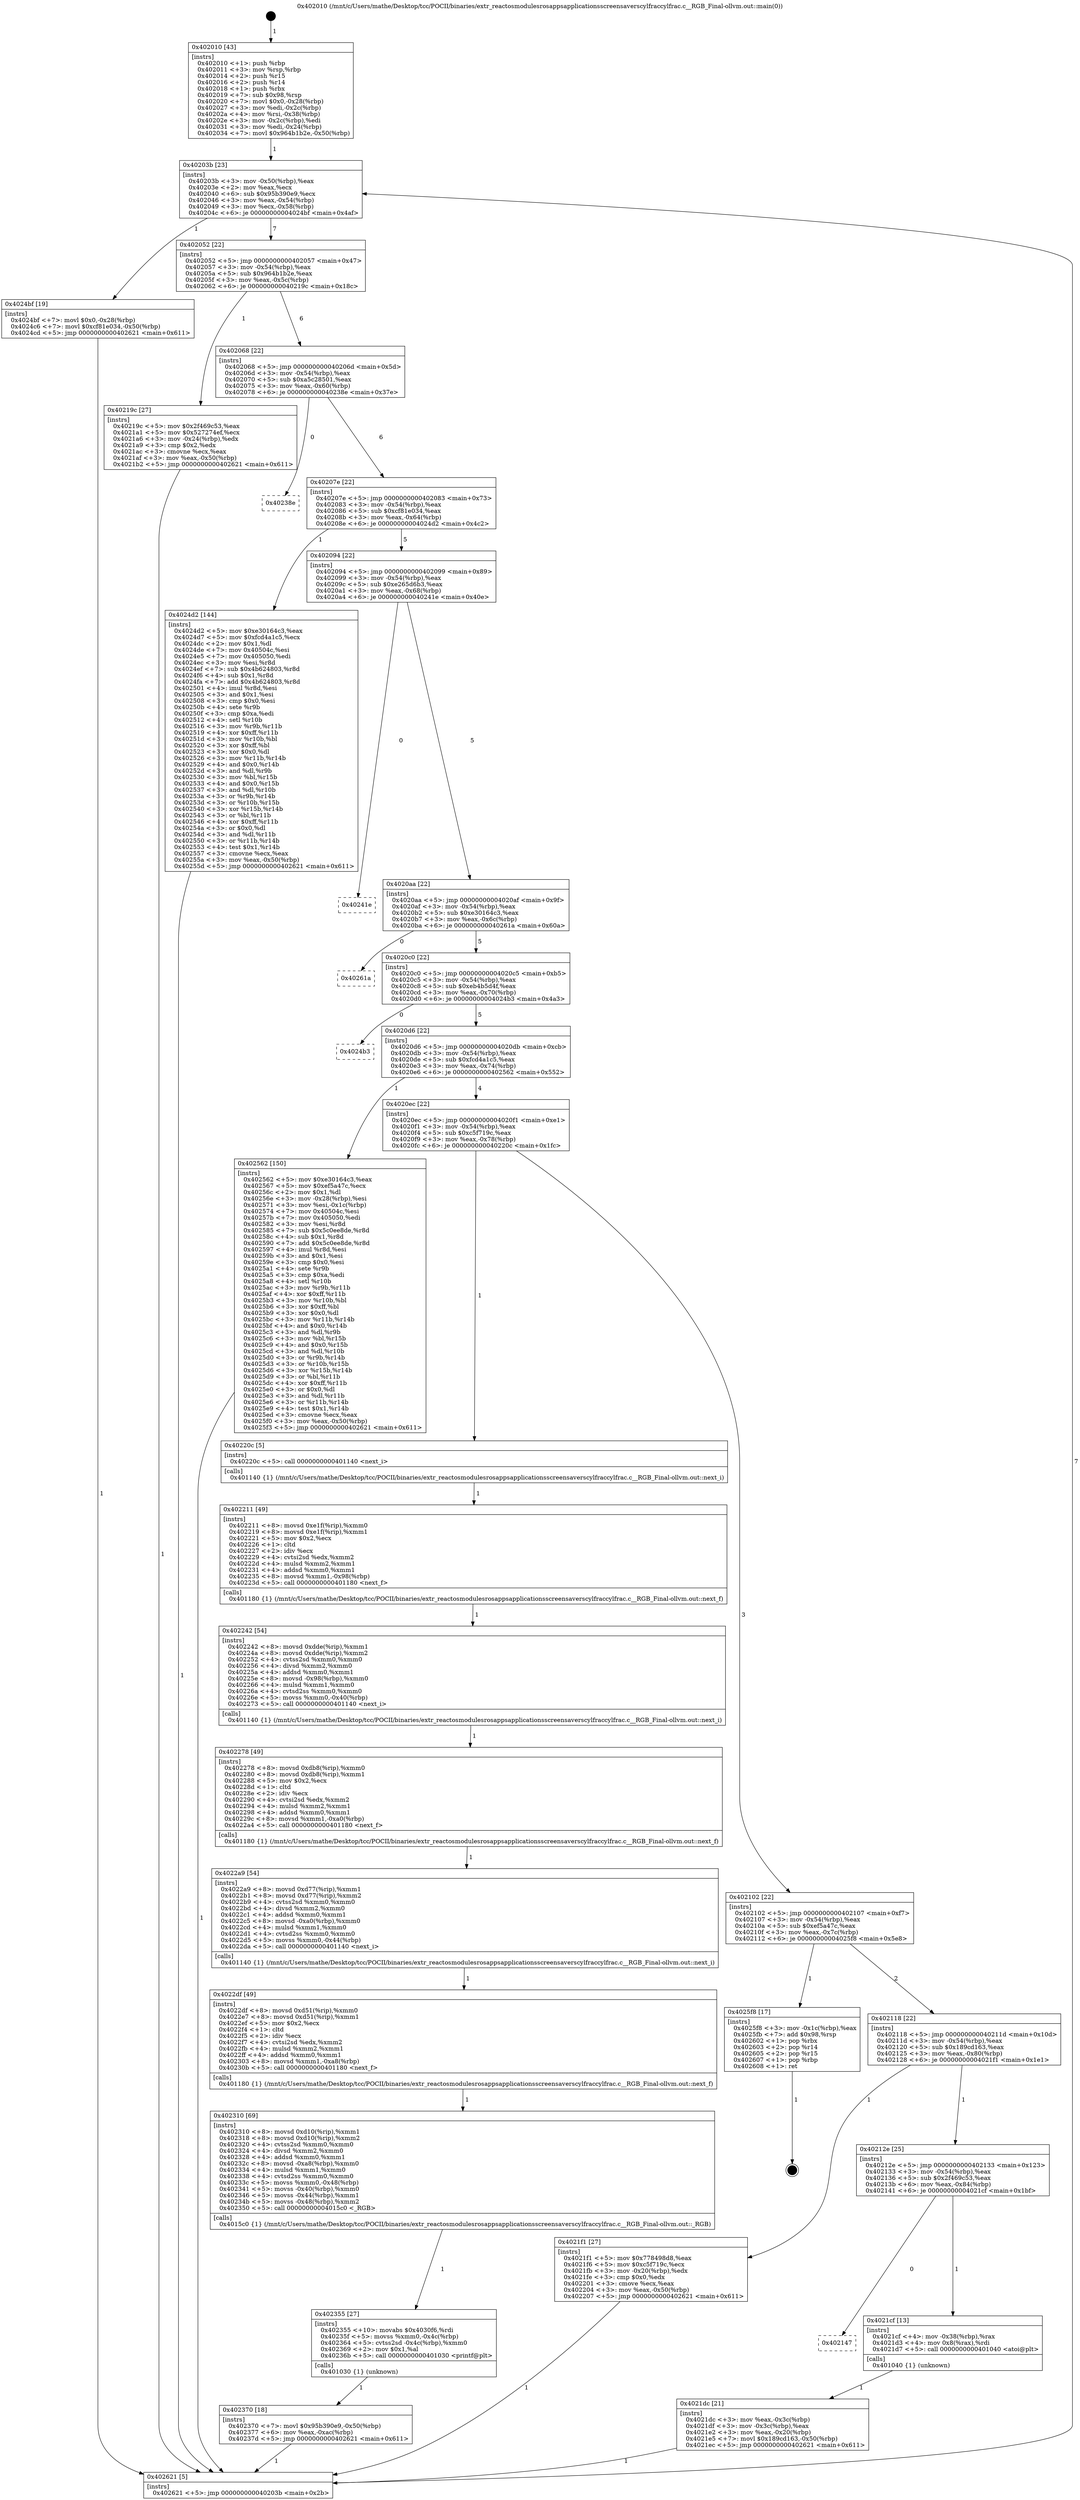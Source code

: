 digraph "0x402010" {
  label = "0x402010 (/mnt/c/Users/mathe/Desktop/tcc/POCII/binaries/extr_reactosmodulesrosappsapplicationsscreensaverscylfraccylfrac.c__RGB_Final-ollvm.out::main(0))"
  labelloc = "t"
  node[shape=record]

  Entry [label="",width=0.3,height=0.3,shape=circle,fillcolor=black,style=filled]
  "0x40203b" [label="{
     0x40203b [23]\l
     | [instrs]\l
     &nbsp;&nbsp;0x40203b \<+3\>: mov -0x50(%rbp),%eax\l
     &nbsp;&nbsp;0x40203e \<+2\>: mov %eax,%ecx\l
     &nbsp;&nbsp;0x402040 \<+6\>: sub $0x95b390e9,%ecx\l
     &nbsp;&nbsp;0x402046 \<+3\>: mov %eax,-0x54(%rbp)\l
     &nbsp;&nbsp;0x402049 \<+3\>: mov %ecx,-0x58(%rbp)\l
     &nbsp;&nbsp;0x40204c \<+6\>: je 00000000004024bf \<main+0x4af\>\l
  }"]
  "0x4024bf" [label="{
     0x4024bf [19]\l
     | [instrs]\l
     &nbsp;&nbsp;0x4024bf \<+7\>: movl $0x0,-0x28(%rbp)\l
     &nbsp;&nbsp;0x4024c6 \<+7\>: movl $0xcf81e034,-0x50(%rbp)\l
     &nbsp;&nbsp;0x4024cd \<+5\>: jmp 0000000000402621 \<main+0x611\>\l
  }"]
  "0x402052" [label="{
     0x402052 [22]\l
     | [instrs]\l
     &nbsp;&nbsp;0x402052 \<+5\>: jmp 0000000000402057 \<main+0x47\>\l
     &nbsp;&nbsp;0x402057 \<+3\>: mov -0x54(%rbp),%eax\l
     &nbsp;&nbsp;0x40205a \<+5\>: sub $0x964b1b2e,%eax\l
     &nbsp;&nbsp;0x40205f \<+3\>: mov %eax,-0x5c(%rbp)\l
     &nbsp;&nbsp;0x402062 \<+6\>: je 000000000040219c \<main+0x18c\>\l
  }"]
  Exit [label="",width=0.3,height=0.3,shape=circle,fillcolor=black,style=filled,peripheries=2]
  "0x40219c" [label="{
     0x40219c [27]\l
     | [instrs]\l
     &nbsp;&nbsp;0x40219c \<+5\>: mov $0x2f469c53,%eax\l
     &nbsp;&nbsp;0x4021a1 \<+5\>: mov $0x527274ef,%ecx\l
     &nbsp;&nbsp;0x4021a6 \<+3\>: mov -0x24(%rbp),%edx\l
     &nbsp;&nbsp;0x4021a9 \<+3\>: cmp $0x2,%edx\l
     &nbsp;&nbsp;0x4021ac \<+3\>: cmovne %ecx,%eax\l
     &nbsp;&nbsp;0x4021af \<+3\>: mov %eax,-0x50(%rbp)\l
     &nbsp;&nbsp;0x4021b2 \<+5\>: jmp 0000000000402621 \<main+0x611\>\l
  }"]
  "0x402068" [label="{
     0x402068 [22]\l
     | [instrs]\l
     &nbsp;&nbsp;0x402068 \<+5\>: jmp 000000000040206d \<main+0x5d\>\l
     &nbsp;&nbsp;0x40206d \<+3\>: mov -0x54(%rbp),%eax\l
     &nbsp;&nbsp;0x402070 \<+5\>: sub $0xa5c28501,%eax\l
     &nbsp;&nbsp;0x402075 \<+3\>: mov %eax,-0x60(%rbp)\l
     &nbsp;&nbsp;0x402078 \<+6\>: je 000000000040238e \<main+0x37e\>\l
  }"]
  "0x402621" [label="{
     0x402621 [5]\l
     | [instrs]\l
     &nbsp;&nbsp;0x402621 \<+5\>: jmp 000000000040203b \<main+0x2b\>\l
  }"]
  "0x402010" [label="{
     0x402010 [43]\l
     | [instrs]\l
     &nbsp;&nbsp;0x402010 \<+1\>: push %rbp\l
     &nbsp;&nbsp;0x402011 \<+3\>: mov %rsp,%rbp\l
     &nbsp;&nbsp;0x402014 \<+2\>: push %r15\l
     &nbsp;&nbsp;0x402016 \<+2\>: push %r14\l
     &nbsp;&nbsp;0x402018 \<+1\>: push %rbx\l
     &nbsp;&nbsp;0x402019 \<+7\>: sub $0x98,%rsp\l
     &nbsp;&nbsp;0x402020 \<+7\>: movl $0x0,-0x28(%rbp)\l
     &nbsp;&nbsp;0x402027 \<+3\>: mov %edi,-0x2c(%rbp)\l
     &nbsp;&nbsp;0x40202a \<+4\>: mov %rsi,-0x38(%rbp)\l
     &nbsp;&nbsp;0x40202e \<+3\>: mov -0x2c(%rbp),%edi\l
     &nbsp;&nbsp;0x402031 \<+3\>: mov %edi,-0x24(%rbp)\l
     &nbsp;&nbsp;0x402034 \<+7\>: movl $0x964b1b2e,-0x50(%rbp)\l
  }"]
  "0x402370" [label="{
     0x402370 [18]\l
     | [instrs]\l
     &nbsp;&nbsp;0x402370 \<+7\>: movl $0x95b390e9,-0x50(%rbp)\l
     &nbsp;&nbsp;0x402377 \<+6\>: mov %eax,-0xac(%rbp)\l
     &nbsp;&nbsp;0x40237d \<+5\>: jmp 0000000000402621 \<main+0x611\>\l
  }"]
  "0x40238e" [label="{
     0x40238e\l
  }", style=dashed]
  "0x40207e" [label="{
     0x40207e [22]\l
     | [instrs]\l
     &nbsp;&nbsp;0x40207e \<+5\>: jmp 0000000000402083 \<main+0x73\>\l
     &nbsp;&nbsp;0x402083 \<+3\>: mov -0x54(%rbp),%eax\l
     &nbsp;&nbsp;0x402086 \<+5\>: sub $0xcf81e034,%eax\l
     &nbsp;&nbsp;0x40208b \<+3\>: mov %eax,-0x64(%rbp)\l
     &nbsp;&nbsp;0x40208e \<+6\>: je 00000000004024d2 \<main+0x4c2\>\l
  }"]
  "0x402355" [label="{
     0x402355 [27]\l
     | [instrs]\l
     &nbsp;&nbsp;0x402355 \<+10\>: movabs $0x4030f6,%rdi\l
     &nbsp;&nbsp;0x40235f \<+5\>: movss %xmm0,-0x4c(%rbp)\l
     &nbsp;&nbsp;0x402364 \<+5\>: cvtss2sd -0x4c(%rbp),%xmm0\l
     &nbsp;&nbsp;0x402369 \<+2\>: mov $0x1,%al\l
     &nbsp;&nbsp;0x40236b \<+5\>: call 0000000000401030 \<printf@plt\>\l
     | [calls]\l
     &nbsp;&nbsp;0x401030 \{1\} (unknown)\l
  }"]
  "0x4024d2" [label="{
     0x4024d2 [144]\l
     | [instrs]\l
     &nbsp;&nbsp;0x4024d2 \<+5\>: mov $0xe30164c3,%eax\l
     &nbsp;&nbsp;0x4024d7 \<+5\>: mov $0xfcd4a1c5,%ecx\l
     &nbsp;&nbsp;0x4024dc \<+2\>: mov $0x1,%dl\l
     &nbsp;&nbsp;0x4024de \<+7\>: mov 0x40504c,%esi\l
     &nbsp;&nbsp;0x4024e5 \<+7\>: mov 0x405050,%edi\l
     &nbsp;&nbsp;0x4024ec \<+3\>: mov %esi,%r8d\l
     &nbsp;&nbsp;0x4024ef \<+7\>: sub $0x4b624803,%r8d\l
     &nbsp;&nbsp;0x4024f6 \<+4\>: sub $0x1,%r8d\l
     &nbsp;&nbsp;0x4024fa \<+7\>: add $0x4b624803,%r8d\l
     &nbsp;&nbsp;0x402501 \<+4\>: imul %r8d,%esi\l
     &nbsp;&nbsp;0x402505 \<+3\>: and $0x1,%esi\l
     &nbsp;&nbsp;0x402508 \<+3\>: cmp $0x0,%esi\l
     &nbsp;&nbsp;0x40250b \<+4\>: sete %r9b\l
     &nbsp;&nbsp;0x40250f \<+3\>: cmp $0xa,%edi\l
     &nbsp;&nbsp;0x402512 \<+4\>: setl %r10b\l
     &nbsp;&nbsp;0x402516 \<+3\>: mov %r9b,%r11b\l
     &nbsp;&nbsp;0x402519 \<+4\>: xor $0xff,%r11b\l
     &nbsp;&nbsp;0x40251d \<+3\>: mov %r10b,%bl\l
     &nbsp;&nbsp;0x402520 \<+3\>: xor $0xff,%bl\l
     &nbsp;&nbsp;0x402523 \<+3\>: xor $0x0,%dl\l
     &nbsp;&nbsp;0x402526 \<+3\>: mov %r11b,%r14b\l
     &nbsp;&nbsp;0x402529 \<+4\>: and $0x0,%r14b\l
     &nbsp;&nbsp;0x40252d \<+3\>: and %dl,%r9b\l
     &nbsp;&nbsp;0x402530 \<+3\>: mov %bl,%r15b\l
     &nbsp;&nbsp;0x402533 \<+4\>: and $0x0,%r15b\l
     &nbsp;&nbsp;0x402537 \<+3\>: and %dl,%r10b\l
     &nbsp;&nbsp;0x40253a \<+3\>: or %r9b,%r14b\l
     &nbsp;&nbsp;0x40253d \<+3\>: or %r10b,%r15b\l
     &nbsp;&nbsp;0x402540 \<+3\>: xor %r15b,%r14b\l
     &nbsp;&nbsp;0x402543 \<+3\>: or %bl,%r11b\l
     &nbsp;&nbsp;0x402546 \<+4\>: xor $0xff,%r11b\l
     &nbsp;&nbsp;0x40254a \<+3\>: or $0x0,%dl\l
     &nbsp;&nbsp;0x40254d \<+3\>: and %dl,%r11b\l
     &nbsp;&nbsp;0x402550 \<+3\>: or %r11b,%r14b\l
     &nbsp;&nbsp;0x402553 \<+4\>: test $0x1,%r14b\l
     &nbsp;&nbsp;0x402557 \<+3\>: cmovne %ecx,%eax\l
     &nbsp;&nbsp;0x40255a \<+3\>: mov %eax,-0x50(%rbp)\l
     &nbsp;&nbsp;0x40255d \<+5\>: jmp 0000000000402621 \<main+0x611\>\l
  }"]
  "0x402094" [label="{
     0x402094 [22]\l
     | [instrs]\l
     &nbsp;&nbsp;0x402094 \<+5\>: jmp 0000000000402099 \<main+0x89\>\l
     &nbsp;&nbsp;0x402099 \<+3\>: mov -0x54(%rbp),%eax\l
     &nbsp;&nbsp;0x40209c \<+5\>: sub $0xe265d6b3,%eax\l
     &nbsp;&nbsp;0x4020a1 \<+3\>: mov %eax,-0x68(%rbp)\l
     &nbsp;&nbsp;0x4020a4 \<+6\>: je 000000000040241e \<main+0x40e\>\l
  }"]
  "0x402310" [label="{
     0x402310 [69]\l
     | [instrs]\l
     &nbsp;&nbsp;0x402310 \<+8\>: movsd 0xd10(%rip),%xmm1\l
     &nbsp;&nbsp;0x402318 \<+8\>: movsd 0xd10(%rip),%xmm2\l
     &nbsp;&nbsp;0x402320 \<+4\>: cvtss2sd %xmm0,%xmm0\l
     &nbsp;&nbsp;0x402324 \<+4\>: divsd %xmm2,%xmm0\l
     &nbsp;&nbsp;0x402328 \<+4\>: addsd %xmm0,%xmm1\l
     &nbsp;&nbsp;0x40232c \<+8\>: movsd -0xa8(%rbp),%xmm0\l
     &nbsp;&nbsp;0x402334 \<+4\>: mulsd %xmm1,%xmm0\l
     &nbsp;&nbsp;0x402338 \<+4\>: cvtsd2ss %xmm0,%xmm0\l
     &nbsp;&nbsp;0x40233c \<+5\>: movss %xmm0,-0x48(%rbp)\l
     &nbsp;&nbsp;0x402341 \<+5\>: movss -0x40(%rbp),%xmm0\l
     &nbsp;&nbsp;0x402346 \<+5\>: movss -0x44(%rbp),%xmm1\l
     &nbsp;&nbsp;0x40234b \<+5\>: movss -0x48(%rbp),%xmm2\l
     &nbsp;&nbsp;0x402350 \<+5\>: call 00000000004015c0 \<_RGB\>\l
     | [calls]\l
     &nbsp;&nbsp;0x4015c0 \{1\} (/mnt/c/Users/mathe/Desktop/tcc/POCII/binaries/extr_reactosmodulesrosappsapplicationsscreensaverscylfraccylfrac.c__RGB_Final-ollvm.out::_RGB)\l
  }"]
  "0x40241e" [label="{
     0x40241e\l
  }", style=dashed]
  "0x4020aa" [label="{
     0x4020aa [22]\l
     | [instrs]\l
     &nbsp;&nbsp;0x4020aa \<+5\>: jmp 00000000004020af \<main+0x9f\>\l
     &nbsp;&nbsp;0x4020af \<+3\>: mov -0x54(%rbp),%eax\l
     &nbsp;&nbsp;0x4020b2 \<+5\>: sub $0xe30164c3,%eax\l
     &nbsp;&nbsp;0x4020b7 \<+3\>: mov %eax,-0x6c(%rbp)\l
     &nbsp;&nbsp;0x4020ba \<+6\>: je 000000000040261a \<main+0x60a\>\l
  }"]
  "0x4022df" [label="{
     0x4022df [49]\l
     | [instrs]\l
     &nbsp;&nbsp;0x4022df \<+8\>: movsd 0xd51(%rip),%xmm0\l
     &nbsp;&nbsp;0x4022e7 \<+8\>: movsd 0xd51(%rip),%xmm1\l
     &nbsp;&nbsp;0x4022ef \<+5\>: mov $0x2,%ecx\l
     &nbsp;&nbsp;0x4022f4 \<+1\>: cltd\l
     &nbsp;&nbsp;0x4022f5 \<+2\>: idiv %ecx\l
     &nbsp;&nbsp;0x4022f7 \<+4\>: cvtsi2sd %edx,%xmm2\l
     &nbsp;&nbsp;0x4022fb \<+4\>: mulsd %xmm2,%xmm1\l
     &nbsp;&nbsp;0x4022ff \<+4\>: addsd %xmm0,%xmm1\l
     &nbsp;&nbsp;0x402303 \<+8\>: movsd %xmm1,-0xa8(%rbp)\l
     &nbsp;&nbsp;0x40230b \<+5\>: call 0000000000401180 \<next_f\>\l
     | [calls]\l
     &nbsp;&nbsp;0x401180 \{1\} (/mnt/c/Users/mathe/Desktop/tcc/POCII/binaries/extr_reactosmodulesrosappsapplicationsscreensaverscylfraccylfrac.c__RGB_Final-ollvm.out::next_f)\l
  }"]
  "0x40261a" [label="{
     0x40261a\l
  }", style=dashed]
  "0x4020c0" [label="{
     0x4020c0 [22]\l
     | [instrs]\l
     &nbsp;&nbsp;0x4020c0 \<+5\>: jmp 00000000004020c5 \<main+0xb5\>\l
     &nbsp;&nbsp;0x4020c5 \<+3\>: mov -0x54(%rbp),%eax\l
     &nbsp;&nbsp;0x4020c8 \<+5\>: sub $0xeb4b5d4f,%eax\l
     &nbsp;&nbsp;0x4020cd \<+3\>: mov %eax,-0x70(%rbp)\l
     &nbsp;&nbsp;0x4020d0 \<+6\>: je 00000000004024b3 \<main+0x4a3\>\l
  }"]
  "0x4022a9" [label="{
     0x4022a9 [54]\l
     | [instrs]\l
     &nbsp;&nbsp;0x4022a9 \<+8\>: movsd 0xd77(%rip),%xmm1\l
     &nbsp;&nbsp;0x4022b1 \<+8\>: movsd 0xd77(%rip),%xmm2\l
     &nbsp;&nbsp;0x4022b9 \<+4\>: cvtss2sd %xmm0,%xmm0\l
     &nbsp;&nbsp;0x4022bd \<+4\>: divsd %xmm2,%xmm0\l
     &nbsp;&nbsp;0x4022c1 \<+4\>: addsd %xmm0,%xmm1\l
     &nbsp;&nbsp;0x4022c5 \<+8\>: movsd -0xa0(%rbp),%xmm0\l
     &nbsp;&nbsp;0x4022cd \<+4\>: mulsd %xmm1,%xmm0\l
     &nbsp;&nbsp;0x4022d1 \<+4\>: cvtsd2ss %xmm0,%xmm0\l
     &nbsp;&nbsp;0x4022d5 \<+5\>: movss %xmm0,-0x44(%rbp)\l
     &nbsp;&nbsp;0x4022da \<+5\>: call 0000000000401140 \<next_i\>\l
     | [calls]\l
     &nbsp;&nbsp;0x401140 \{1\} (/mnt/c/Users/mathe/Desktop/tcc/POCII/binaries/extr_reactosmodulesrosappsapplicationsscreensaverscylfraccylfrac.c__RGB_Final-ollvm.out::next_i)\l
  }"]
  "0x4024b3" [label="{
     0x4024b3\l
  }", style=dashed]
  "0x4020d6" [label="{
     0x4020d6 [22]\l
     | [instrs]\l
     &nbsp;&nbsp;0x4020d6 \<+5\>: jmp 00000000004020db \<main+0xcb\>\l
     &nbsp;&nbsp;0x4020db \<+3\>: mov -0x54(%rbp),%eax\l
     &nbsp;&nbsp;0x4020de \<+5\>: sub $0xfcd4a1c5,%eax\l
     &nbsp;&nbsp;0x4020e3 \<+3\>: mov %eax,-0x74(%rbp)\l
     &nbsp;&nbsp;0x4020e6 \<+6\>: je 0000000000402562 \<main+0x552\>\l
  }"]
  "0x402278" [label="{
     0x402278 [49]\l
     | [instrs]\l
     &nbsp;&nbsp;0x402278 \<+8\>: movsd 0xdb8(%rip),%xmm0\l
     &nbsp;&nbsp;0x402280 \<+8\>: movsd 0xdb8(%rip),%xmm1\l
     &nbsp;&nbsp;0x402288 \<+5\>: mov $0x2,%ecx\l
     &nbsp;&nbsp;0x40228d \<+1\>: cltd\l
     &nbsp;&nbsp;0x40228e \<+2\>: idiv %ecx\l
     &nbsp;&nbsp;0x402290 \<+4\>: cvtsi2sd %edx,%xmm2\l
     &nbsp;&nbsp;0x402294 \<+4\>: mulsd %xmm2,%xmm1\l
     &nbsp;&nbsp;0x402298 \<+4\>: addsd %xmm0,%xmm1\l
     &nbsp;&nbsp;0x40229c \<+8\>: movsd %xmm1,-0xa0(%rbp)\l
     &nbsp;&nbsp;0x4022a4 \<+5\>: call 0000000000401180 \<next_f\>\l
     | [calls]\l
     &nbsp;&nbsp;0x401180 \{1\} (/mnt/c/Users/mathe/Desktop/tcc/POCII/binaries/extr_reactosmodulesrosappsapplicationsscreensaverscylfraccylfrac.c__RGB_Final-ollvm.out::next_f)\l
  }"]
  "0x402562" [label="{
     0x402562 [150]\l
     | [instrs]\l
     &nbsp;&nbsp;0x402562 \<+5\>: mov $0xe30164c3,%eax\l
     &nbsp;&nbsp;0x402567 \<+5\>: mov $0xef5a47c,%ecx\l
     &nbsp;&nbsp;0x40256c \<+2\>: mov $0x1,%dl\l
     &nbsp;&nbsp;0x40256e \<+3\>: mov -0x28(%rbp),%esi\l
     &nbsp;&nbsp;0x402571 \<+3\>: mov %esi,-0x1c(%rbp)\l
     &nbsp;&nbsp;0x402574 \<+7\>: mov 0x40504c,%esi\l
     &nbsp;&nbsp;0x40257b \<+7\>: mov 0x405050,%edi\l
     &nbsp;&nbsp;0x402582 \<+3\>: mov %esi,%r8d\l
     &nbsp;&nbsp;0x402585 \<+7\>: sub $0x5c0ee8de,%r8d\l
     &nbsp;&nbsp;0x40258c \<+4\>: sub $0x1,%r8d\l
     &nbsp;&nbsp;0x402590 \<+7\>: add $0x5c0ee8de,%r8d\l
     &nbsp;&nbsp;0x402597 \<+4\>: imul %r8d,%esi\l
     &nbsp;&nbsp;0x40259b \<+3\>: and $0x1,%esi\l
     &nbsp;&nbsp;0x40259e \<+3\>: cmp $0x0,%esi\l
     &nbsp;&nbsp;0x4025a1 \<+4\>: sete %r9b\l
     &nbsp;&nbsp;0x4025a5 \<+3\>: cmp $0xa,%edi\l
     &nbsp;&nbsp;0x4025a8 \<+4\>: setl %r10b\l
     &nbsp;&nbsp;0x4025ac \<+3\>: mov %r9b,%r11b\l
     &nbsp;&nbsp;0x4025af \<+4\>: xor $0xff,%r11b\l
     &nbsp;&nbsp;0x4025b3 \<+3\>: mov %r10b,%bl\l
     &nbsp;&nbsp;0x4025b6 \<+3\>: xor $0xff,%bl\l
     &nbsp;&nbsp;0x4025b9 \<+3\>: xor $0x0,%dl\l
     &nbsp;&nbsp;0x4025bc \<+3\>: mov %r11b,%r14b\l
     &nbsp;&nbsp;0x4025bf \<+4\>: and $0x0,%r14b\l
     &nbsp;&nbsp;0x4025c3 \<+3\>: and %dl,%r9b\l
     &nbsp;&nbsp;0x4025c6 \<+3\>: mov %bl,%r15b\l
     &nbsp;&nbsp;0x4025c9 \<+4\>: and $0x0,%r15b\l
     &nbsp;&nbsp;0x4025cd \<+3\>: and %dl,%r10b\l
     &nbsp;&nbsp;0x4025d0 \<+3\>: or %r9b,%r14b\l
     &nbsp;&nbsp;0x4025d3 \<+3\>: or %r10b,%r15b\l
     &nbsp;&nbsp;0x4025d6 \<+3\>: xor %r15b,%r14b\l
     &nbsp;&nbsp;0x4025d9 \<+3\>: or %bl,%r11b\l
     &nbsp;&nbsp;0x4025dc \<+4\>: xor $0xff,%r11b\l
     &nbsp;&nbsp;0x4025e0 \<+3\>: or $0x0,%dl\l
     &nbsp;&nbsp;0x4025e3 \<+3\>: and %dl,%r11b\l
     &nbsp;&nbsp;0x4025e6 \<+3\>: or %r11b,%r14b\l
     &nbsp;&nbsp;0x4025e9 \<+4\>: test $0x1,%r14b\l
     &nbsp;&nbsp;0x4025ed \<+3\>: cmovne %ecx,%eax\l
     &nbsp;&nbsp;0x4025f0 \<+3\>: mov %eax,-0x50(%rbp)\l
     &nbsp;&nbsp;0x4025f3 \<+5\>: jmp 0000000000402621 \<main+0x611\>\l
  }"]
  "0x4020ec" [label="{
     0x4020ec [22]\l
     | [instrs]\l
     &nbsp;&nbsp;0x4020ec \<+5\>: jmp 00000000004020f1 \<main+0xe1\>\l
     &nbsp;&nbsp;0x4020f1 \<+3\>: mov -0x54(%rbp),%eax\l
     &nbsp;&nbsp;0x4020f4 \<+5\>: sub $0xc5f719c,%eax\l
     &nbsp;&nbsp;0x4020f9 \<+3\>: mov %eax,-0x78(%rbp)\l
     &nbsp;&nbsp;0x4020fc \<+6\>: je 000000000040220c \<main+0x1fc\>\l
  }"]
  "0x402242" [label="{
     0x402242 [54]\l
     | [instrs]\l
     &nbsp;&nbsp;0x402242 \<+8\>: movsd 0xdde(%rip),%xmm1\l
     &nbsp;&nbsp;0x40224a \<+8\>: movsd 0xdde(%rip),%xmm2\l
     &nbsp;&nbsp;0x402252 \<+4\>: cvtss2sd %xmm0,%xmm0\l
     &nbsp;&nbsp;0x402256 \<+4\>: divsd %xmm2,%xmm0\l
     &nbsp;&nbsp;0x40225a \<+4\>: addsd %xmm0,%xmm1\l
     &nbsp;&nbsp;0x40225e \<+8\>: movsd -0x98(%rbp),%xmm0\l
     &nbsp;&nbsp;0x402266 \<+4\>: mulsd %xmm1,%xmm0\l
     &nbsp;&nbsp;0x40226a \<+4\>: cvtsd2ss %xmm0,%xmm0\l
     &nbsp;&nbsp;0x40226e \<+5\>: movss %xmm0,-0x40(%rbp)\l
     &nbsp;&nbsp;0x402273 \<+5\>: call 0000000000401140 \<next_i\>\l
     | [calls]\l
     &nbsp;&nbsp;0x401140 \{1\} (/mnt/c/Users/mathe/Desktop/tcc/POCII/binaries/extr_reactosmodulesrosappsapplicationsscreensaverscylfraccylfrac.c__RGB_Final-ollvm.out::next_i)\l
  }"]
  "0x40220c" [label="{
     0x40220c [5]\l
     | [instrs]\l
     &nbsp;&nbsp;0x40220c \<+5\>: call 0000000000401140 \<next_i\>\l
     | [calls]\l
     &nbsp;&nbsp;0x401140 \{1\} (/mnt/c/Users/mathe/Desktop/tcc/POCII/binaries/extr_reactosmodulesrosappsapplicationsscreensaverscylfraccylfrac.c__RGB_Final-ollvm.out::next_i)\l
  }"]
  "0x402102" [label="{
     0x402102 [22]\l
     | [instrs]\l
     &nbsp;&nbsp;0x402102 \<+5\>: jmp 0000000000402107 \<main+0xf7\>\l
     &nbsp;&nbsp;0x402107 \<+3\>: mov -0x54(%rbp),%eax\l
     &nbsp;&nbsp;0x40210a \<+5\>: sub $0xef5a47c,%eax\l
     &nbsp;&nbsp;0x40210f \<+3\>: mov %eax,-0x7c(%rbp)\l
     &nbsp;&nbsp;0x402112 \<+6\>: je 00000000004025f8 \<main+0x5e8\>\l
  }"]
  "0x402211" [label="{
     0x402211 [49]\l
     | [instrs]\l
     &nbsp;&nbsp;0x402211 \<+8\>: movsd 0xe1f(%rip),%xmm0\l
     &nbsp;&nbsp;0x402219 \<+8\>: movsd 0xe1f(%rip),%xmm1\l
     &nbsp;&nbsp;0x402221 \<+5\>: mov $0x2,%ecx\l
     &nbsp;&nbsp;0x402226 \<+1\>: cltd\l
     &nbsp;&nbsp;0x402227 \<+2\>: idiv %ecx\l
     &nbsp;&nbsp;0x402229 \<+4\>: cvtsi2sd %edx,%xmm2\l
     &nbsp;&nbsp;0x40222d \<+4\>: mulsd %xmm2,%xmm1\l
     &nbsp;&nbsp;0x402231 \<+4\>: addsd %xmm0,%xmm1\l
     &nbsp;&nbsp;0x402235 \<+8\>: movsd %xmm1,-0x98(%rbp)\l
     &nbsp;&nbsp;0x40223d \<+5\>: call 0000000000401180 \<next_f\>\l
     | [calls]\l
     &nbsp;&nbsp;0x401180 \{1\} (/mnt/c/Users/mathe/Desktop/tcc/POCII/binaries/extr_reactosmodulesrosappsapplicationsscreensaverscylfraccylfrac.c__RGB_Final-ollvm.out::next_f)\l
  }"]
  "0x4025f8" [label="{
     0x4025f8 [17]\l
     | [instrs]\l
     &nbsp;&nbsp;0x4025f8 \<+3\>: mov -0x1c(%rbp),%eax\l
     &nbsp;&nbsp;0x4025fb \<+7\>: add $0x98,%rsp\l
     &nbsp;&nbsp;0x402602 \<+1\>: pop %rbx\l
     &nbsp;&nbsp;0x402603 \<+2\>: pop %r14\l
     &nbsp;&nbsp;0x402605 \<+2\>: pop %r15\l
     &nbsp;&nbsp;0x402607 \<+1\>: pop %rbp\l
     &nbsp;&nbsp;0x402608 \<+1\>: ret\l
  }"]
  "0x402118" [label="{
     0x402118 [22]\l
     | [instrs]\l
     &nbsp;&nbsp;0x402118 \<+5\>: jmp 000000000040211d \<main+0x10d\>\l
     &nbsp;&nbsp;0x40211d \<+3\>: mov -0x54(%rbp),%eax\l
     &nbsp;&nbsp;0x402120 \<+5\>: sub $0x189cd163,%eax\l
     &nbsp;&nbsp;0x402125 \<+3\>: mov %eax,-0x80(%rbp)\l
     &nbsp;&nbsp;0x402128 \<+6\>: je 00000000004021f1 \<main+0x1e1\>\l
  }"]
  "0x4021dc" [label="{
     0x4021dc [21]\l
     | [instrs]\l
     &nbsp;&nbsp;0x4021dc \<+3\>: mov %eax,-0x3c(%rbp)\l
     &nbsp;&nbsp;0x4021df \<+3\>: mov -0x3c(%rbp),%eax\l
     &nbsp;&nbsp;0x4021e2 \<+3\>: mov %eax,-0x20(%rbp)\l
     &nbsp;&nbsp;0x4021e5 \<+7\>: movl $0x189cd163,-0x50(%rbp)\l
     &nbsp;&nbsp;0x4021ec \<+5\>: jmp 0000000000402621 \<main+0x611\>\l
  }"]
  "0x4021f1" [label="{
     0x4021f1 [27]\l
     | [instrs]\l
     &nbsp;&nbsp;0x4021f1 \<+5\>: mov $0x778498d8,%eax\l
     &nbsp;&nbsp;0x4021f6 \<+5\>: mov $0xc5f719c,%ecx\l
     &nbsp;&nbsp;0x4021fb \<+3\>: mov -0x20(%rbp),%edx\l
     &nbsp;&nbsp;0x4021fe \<+3\>: cmp $0x0,%edx\l
     &nbsp;&nbsp;0x402201 \<+3\>: cmove %ecx,%eax\l
     &nbsp;&nbsp;0x402204 \<+3\>: mov %eax,-0x50(%rbp)\l
     &nbsp;&nbsp;0x402207 \<+5\>: jmp 0000000000402621 \<main+0x611\>\l
  }"]
  "0x40212e" [label="{
     0x40212e [25]\l
     | [instrs]\l
     &nbsp;&nbsp;0x40212e \<+5\>: jmp 0000000000402133 \<main+0x123\>\l
     &nbsp;&nbsp;0x402133 \<+3\>: mov -0x54(%rbp),%eax\l
     &nbsp;&nbsp;0x402136 \<+5\>: sub $0x2f469c53,%eax\l
     &nbsp;&nbsp;0x40213b \<+6\>: mov %eax,-0x84(%rbp)\l
     &nbsp;&nbsp;0x402141 \<+6\>: je 00000000004021cf \<main+0x1bf\>\l
  }"]
  "0x402147" [label="{
     0x402147\l
  }", style=dashed]
  "0x4021cf" [label="{
     0x4021cf [13]\l
     | [instrs]\l
     &nbsp;&nbsp;0x4021cf \<+4\>: mov -0x38(%rbp),%rax\l
     &nbsp;&nbsp;0x4021d3 \<+4\>: mov 0x8(%rax),%rdi\l
     &nbsp;&nbsp;0x4021d7 \<+5\>: call 0000000000401040 \<atoi@plt\>\l
     | [calls]\l
     &nbsp;&nbsp;0x401040 \{1\} (unknown)\l
  }"]
  Entry -> "0x402010" [label=" 1"]
  "0x40203b" -> "0x4024bf" [label=" 1"]
  "0x40203b" -> "0x402052" [label=" 7"]
  "0x4025f8" -> Exit [label=" 1"]
  "0x402052" -> "0x40219c" [label=" 1"]
  "0x402052" -> "0x402068" [label=" 6"]
  "0x40219c" -> "0x402621" [label=" 1"]
  "0x402010" -> "0x40203b" [label=" 1"]
  "0x402621" -> "0x40203b" [label=" 7"]
  "0x402562" -> "0x402621" [label=" 1"]
  "0x402068" -> "0x40238e" [label=" 0"]
  "0x402068" -> "0x40207e" [label=" 6"]
  "0x4024d2" -> "0x402621" [label=" 1"]
  "0x40207e" -> "0x4024d2" [label=" 1"]
  "0x40207e" -> "0x402094" [label=" 5"]
  "0x4024bf" -> "0x402621" [label=" 1"]
  "0x402094" -> "0x40241e" [label=" 0"]
  "0x402094" -> "0x4020aa" [label=" 5"]
  "0x402370" -> "0x402621" [label=" 1"]
  "0x4020aa" -> "0x40261a" [label=" 0"]
  "0x4020aa" -> "0x4020c0" [label=" 5"]
  "0x402355" -> "0x402370" [label=" 1"]
  "0x4020c0" -> "0x4024b3" [label=" 0"]
  "0x4020c0" -> "0x4020d6" [label=" 5"]
  "0x402310" -> "0x402355" [label=" 1"]
  "0x4020d6" -> "0x402562" [label=" 1"]
  "0x4020d6" -> "0x4020ec" [label=" 4"]
  "0x4022df" -> "0x402310" [label=" 1"]
  "0x4020ec" -> "0x40220c" [label=" 1"]
  "0x4020ec" -> "0x402102" [label=" 3"]
  "0x4022a9" -> "0x4022df" [label=" 1"]
  "0x402102" -> "0x4025f8" [label=" 1"]
  "0x402102" -> "0x402118" [label=" 2"]
  "0x402278" -> "0x4022a9" [label=" 1"]
  "0x402118" -> "0x4021f1" [label=" 1"]
  "0x402118" -> "0x40212e" [label=" 1"]
  "0x402242" -> "0x402278" [label=" 1"]
  "0x40212e" -> "0x4021cf" [label=" 1"]
  "0x40212e" -> "0x402147" [label=" 0"]
  "0x4021cf" -> "0x4021dc" [label=" 1"]
  "0x4021dc" -> "0x402621" [label=" 1"]
  "0x4021f1" -> "0x402621" [label=" 1"]
  "0x40220c" -> "0x402211" [label=" 1"]
  "0x402211" -> "0x402242" [label=" 1"]
}

